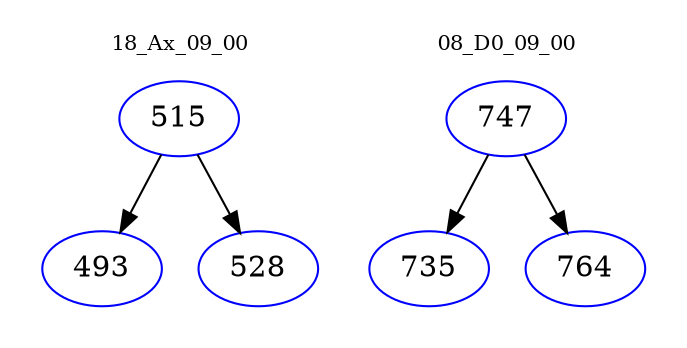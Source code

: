 digraph{
subgraph cluster_0 {
color = white
label = "18_Ax_09_00";
fontsize=10;
T0_515 [label="515", color="blue"]
T0_515 -> T0_493 [color="black"]
T0_493 [label="493", color="blue"]
T0_515 -> T0_528 [color="black"]
T0_528 [label="528", color="blue"]
}
subgraph cluster_1 {
color = white
label = "08_D0_09_00";
fontsize=10;
T1_747 [label="747", color="blue"]
T1_747 -> T1_735 [color="black"]
T1_735 [label="735", color="blue"]
T1_747 -> T1_764 [color="black"]
T1_764 [label="764", color="blue"]
}
}
